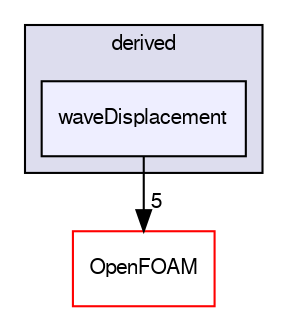 digraph "src/fvMotionSolver/pointPatchFields/derived/waveDisplacement" {
  bgcolor=transparent;
  compound=true
  node [ fontsize="10", fontname="FreeSans"];
  edge [ labelfontsize="10", labelfontname="FreeSans"];
  subgraph clusterdir_afe439a792340c5c5371397d2612bb80 {
    graph [ bgcolor="#ddddee", pencolor="black", label="derived" fontname="FreeSans", fontsize="10", URL="dir_afe439a792340c5c5371397d2612bb80.html"]
  dir_e1e395db5b3570cc1feeefd7cacbb1aa [shape=box, label="waveDisplacement", style="filled", fillcolor="#eeeeff", pencolor="black", URL="dir_e1e395db5b3570cc1feeefd7cacbb1aa.html"];
  }
  dir_c5473ff19b20e6ec4dfe5c310b3778a8 [shape=box label="OpenFOAM" color="red" URL="dir_c5473ff19b20e6ec4dfe5c310b3778a8.html"];
  dir_e1e395db5b3570cc1feeefd7cacbb1aa->dir_c5473ff19b20e6ec4dfe5c310b3778a8 [headlabel="5", labeldistance=1.5 headhref="dir_001134_001706.html"];
}
